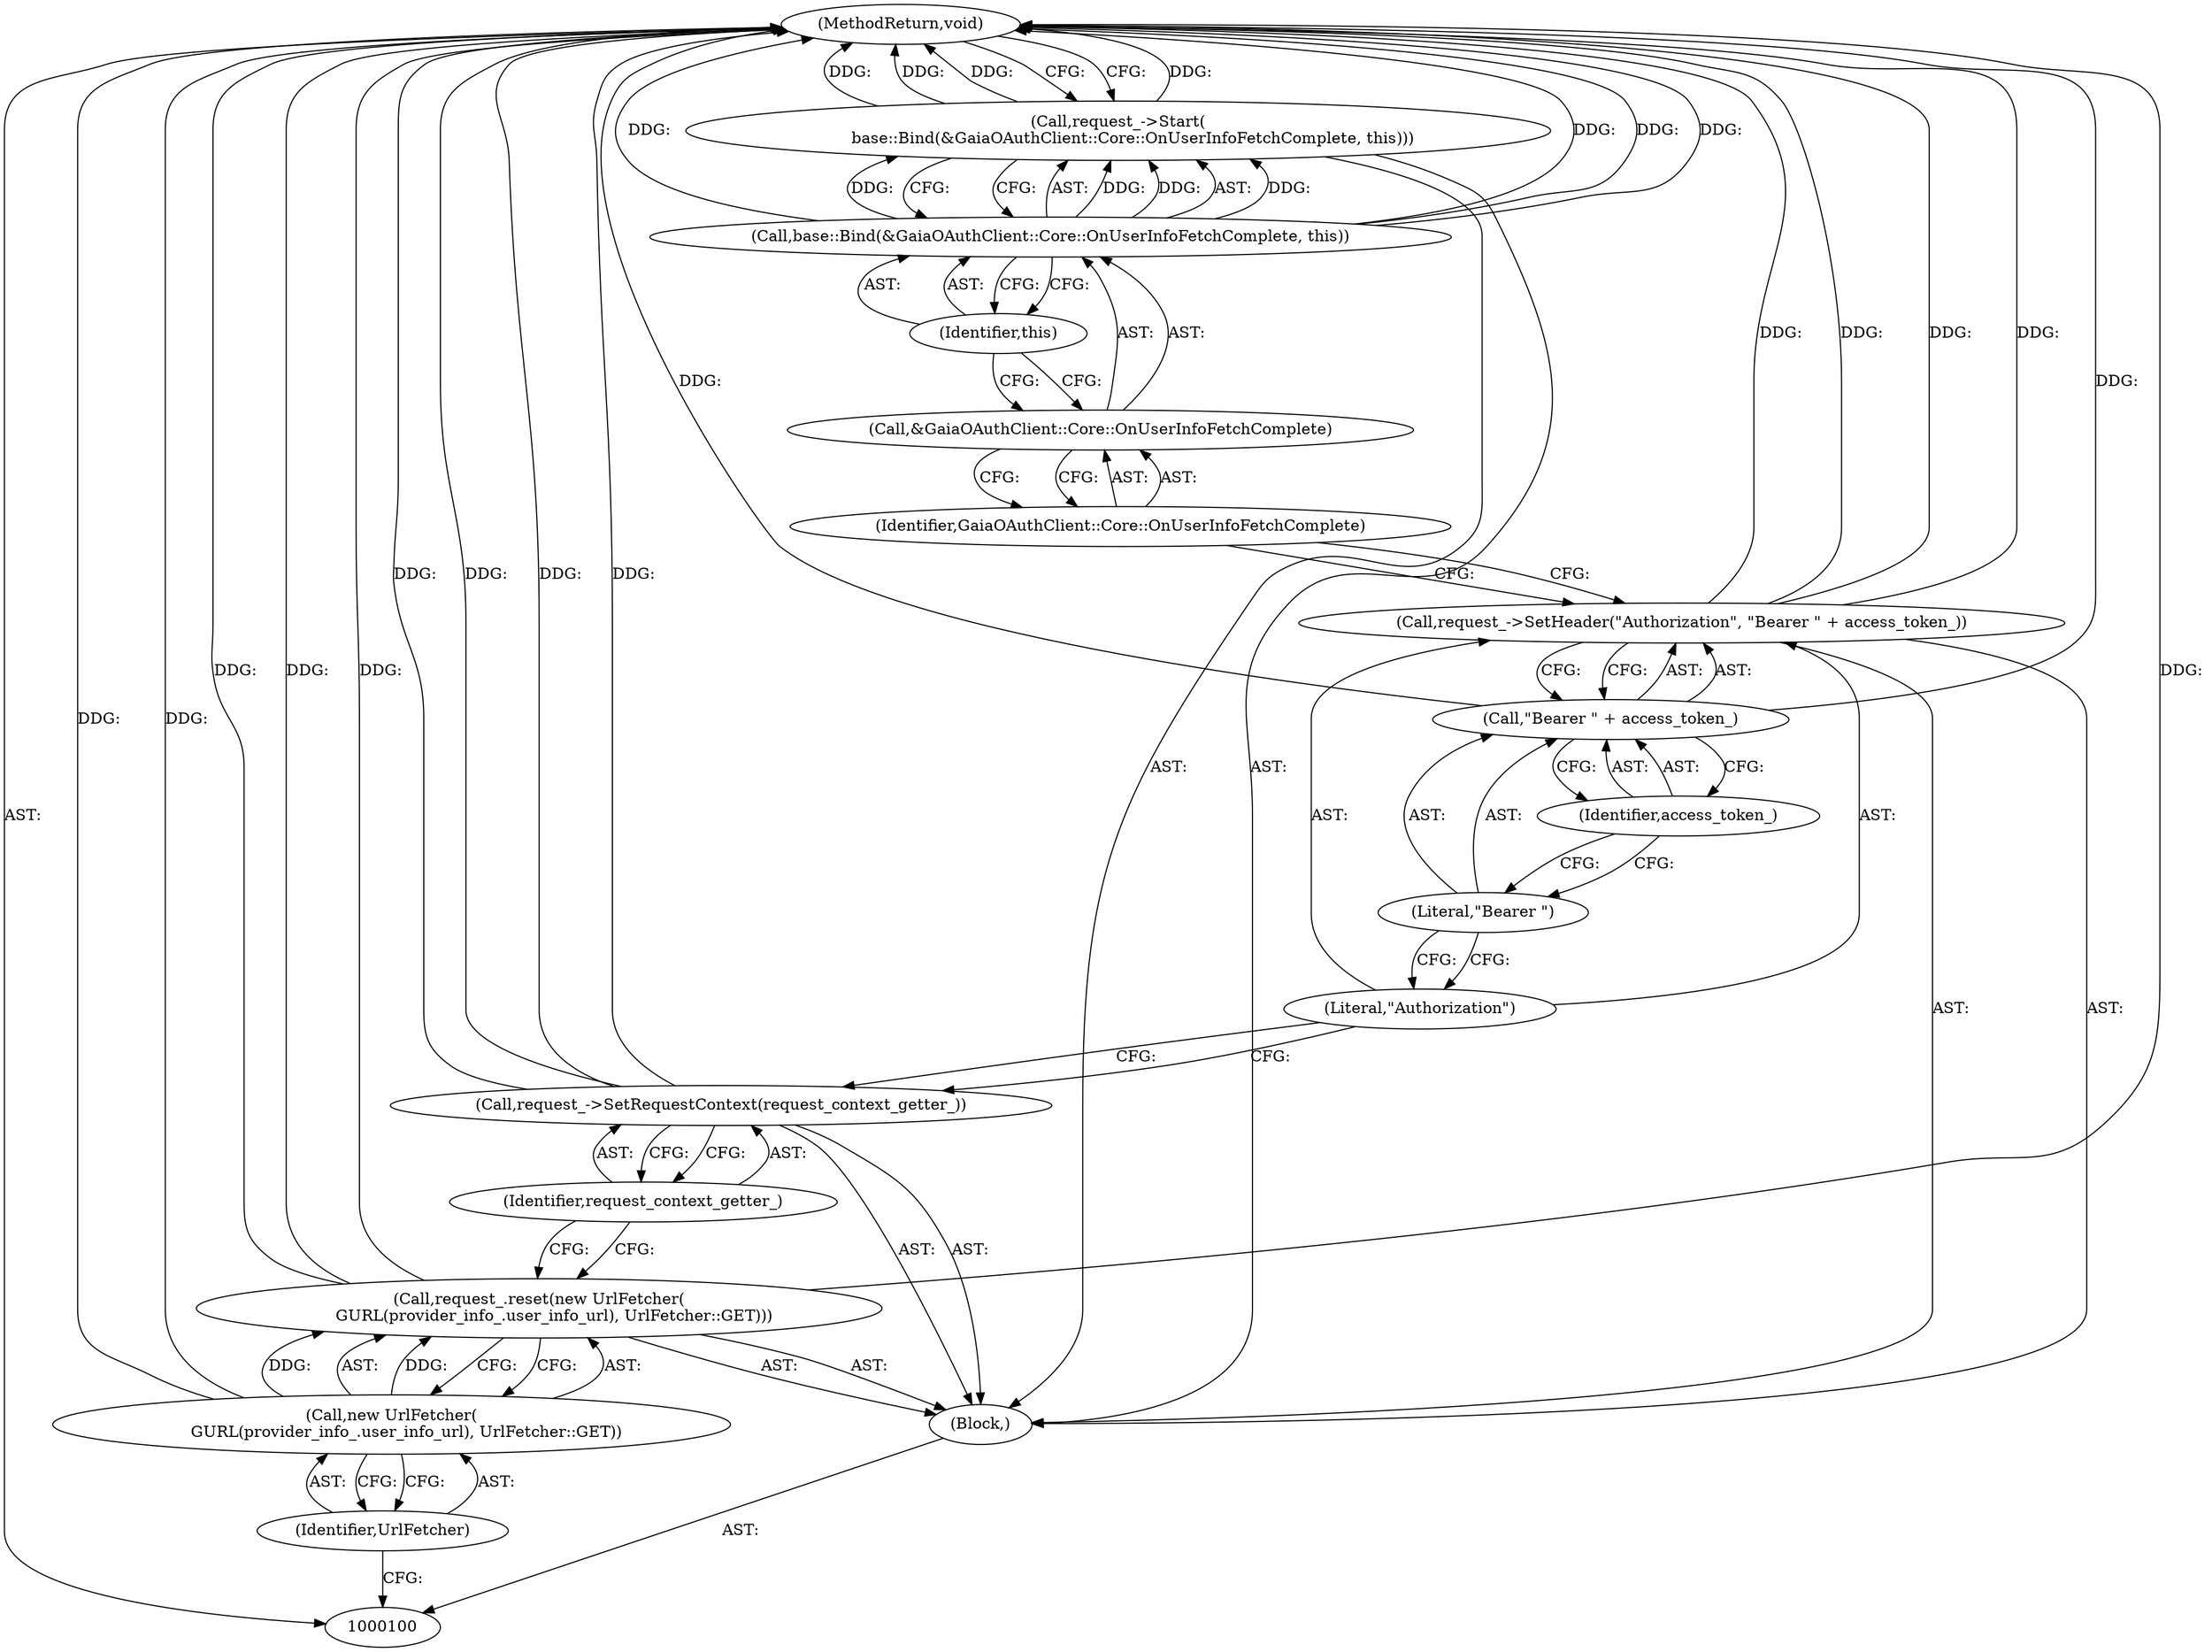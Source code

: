 digraph "1_Chrome_7cf563aba8f4b3bab68e9bfe43824d952241dcf7_0" {
"1000117" [label="(MethodReturn,void)"];
"1000101" [label="(Block,)"];
"1000103" [label="(Call,new UrlFetcher(\n      GURL(provider_info_.user_info_url), UrlFetcher::GET))"];
"1000102" [label="(Call,request_.reset(new UrlFetcher(\n      GURL(provider_info_.user_info_url), UrlFetcher::GET)))"];
"1000104" [label="(Identifier,UrlFetcher)"];
"1000105" [label="(Call,request_->SetRequestContext(request_context_getter_))"];
"1000106" [label="(Identifier,request_context_getter_)"];
"1000107" [label="(Call,request_->SetHeader(\"Authorization\", \"Bearer \" + access_token_))"];
"1000108" [label="(Literal,\"Authorization\")"];
"1000109" [label="(Call,\"Bearer \" + access_token_)"];
"1000110" [label="(Literal,\"Bearer \")"];
"1000111" [label="(Identifier,access_token_)"];
"1000112" [label="(Call,request_->Start(\n      base::Bind(&GaiaOAuthClient::Core::OnUserInfoFetchComplete, this)))"];
"1000114" [label="(Call,&GaiaOAuthClient::Core::OnUserInfoFetchComplete)"];
"1000115" [label="(Identifier,GaiaOAuthClient::Core::OnUserInfoFetchComplete)"];
"1000113" [label="(Call,base::Bind(&GaiaOAuthClient::Core::OnUserInfoFetchComplete, this))"];
"1000116" [label="(Identifier,this)"];
"1000117" -> "1000100"  [label="AST: "];
"1000117" -> "1000112"  [label="CFG: "];
"1000107" -> "1000117"  [label="DDG: "];
"1000107" -> "1000117"  [label="DDG: "];
"1000103" -> "1000117"  [label="DDG: "];
"1000105" -> "1000117"  [label="DDG: "];
"1000105" -> "1000117"  [label="DDG: "];
"1000113" -> "1000117"  [label="DDG: "];
"1000113" -> "1000117"  [label="DDG: "];
"1000102" -> "1000117"  [label="DDG: "];
"1000102" -> "1000117"  [label="DDG: "];
"1000112" -> "1000117"  [label="DDG: "];
"1000112" -> "1000117"  [label="DDG: "];
"1000109" -> "1000117"  [label="DDG: "];
"1000101" -> "1000100"  [label="AST: "];
"1000102" -> "1000101"  [label="AST: "];
"1000105" -> "1000101"  [label="AST: "];
"1000107" -> "1000101"  [label="AST: "];
"1000112" -> "1000101"  [label="AST: "];
"1000103" -> "1000102"  [label="AST: "];
"1000103" -> "1000104"  [label="CFG: "];
"1000104" -> "1000103"  [label="AST: "];
"1000102" -> "1000103"  [label="CFG: "];
"1000103" -> "1000117"  [label="DDG: "];
"1000103" -> "1000102"  [label="DDG: "];
"1000102" -> "1000101"  [label="AST: "];
"1000102" -> "1000103"  [label="CFG: "];
"1000103" -> "1000102"  [label="AST: "];
"1000106" -> "1000102"  [label="CFG: "];
"1000102" -> "1000117"  [label="DDG: "];
"1000102" -> "1000117"  [label="DDG: "];
"1000103" -> "1000102"  [label="DDG: "];
"1000104" -> "1000103"  [label="AST: "];
"1000104" -> "1000100"  [label="CFG: "];
"1000103" -> "1000104"  [label="CFG: "];
"1000105" -> "1000101"  [label="AST: "];
"1000105" -> "1000106"  [label="CFG: "];
"1000106" -> "1000105"  [label="AST: "];
"1000108" -> "1000105"  [label="CFG: "];
"1000105" -> "1000117"  [label="DDG: "];
"1000105" -> "1000117"  [label="DDG: "];
"1000106" -> "1000105"  [label="AST: "];
"1000106" -> "1000102"  [label="CFG: "];
"1000105" -> "1000106"  [label="CFG: "];
"1000107" -> "1000101"  [label="AST: "];
"1000107" -> "1000109"  [label="CFG: "];
"1000108" -> "1000107"  [label="AST: "];
"1000109" -> "1000107"  [label="AST: "];
"1000115" -> "1000107"  [label="CFG: "];
"1000107" -> "1000117"  [label="DDG: "];
"1000107" -> "1000117"  [label="DDG: "];
"1000108" -> "1000107"  [label="AST: "];
"1000108" -> "1000105"  [label="CFG: "];
"1000110" -> "1000108"  [label="CFG: "];
"1000109" -> "1000107"  [label="AST: "];
"1000109" -> "1000111"  [label="CFG: "];
"1000110" -> "1000109"  [label="AST: "];
"1000111" -> "1000109"  [label="AST: "];
"1000107" -> "1000109"  [label="CFG: "];
"1000109" -> "1000117"  [label="DDG: "];
"1000110" -> "1000109"  [label="AST: "];
"1000110" -> "1000108"  [label="CFG: "];
"1000111" -> "1000110"  [label="CFG: "];
"1000111" -> "1000109"  [label="AST: "];
"1000111" -> "1000110"  [label="CFG: "];
"1000109" -> "1000111"  [label="CFG: "];
"1000112" -> "1000101"  [label="AST: "];
"1000112" -> "1000113"  [label="CFG: "];
"1000113" -> "1000112"  [label="AST: "];
"1000117" -> "1000112"  [label="CFG: "];
"1000112" -> "1000117"  [label="DDG: "];
"1000112" -> "1000117"  [label="DDG: "];
"1000113" -> "1000112"  [label="DDG: "];
"1000113" -> "1000112"  [label="DDG: "];
"1000114" -> "1000113"  [label="AST: "];
"1000114" -> "1000115"  [label="CFG: "];
"1000115" -> "1000114"  [label="AST: "];
"1000116" -> "1000114"  [label="CFG: "];
"1000115" -> "1000114"  [label="AST: "];
"1000115" -> "1000107"  [label="CFG: "];
"1000114" -> "1000115"  [label="CFG: "];
"1000113" -> "1000112"  [label="AST: "];
"1000113" -> "1000116"  [label="CFG: "];
"1000114" -> "1000113"  [label="AST: "];
"1000116" -> "1000113"  [label="AST: "];
"1000112" -> "1000113"  [label="CFG: "];
"1000113" -> "1000117"  [label="DDG: "];
"1000113" -> "1000117"  [label="DDG: "];
"1000113" -> "1000112"  [label="DDG: "];
"1000113" -> "1000112"  [label="DDG: "];
"1000116" -> "1000113"  [label="AST: "];
"1000116" -> "1000114"  [label="CFG: "];
"1000113" -> "1000116"  [label="CFG: "];
}
